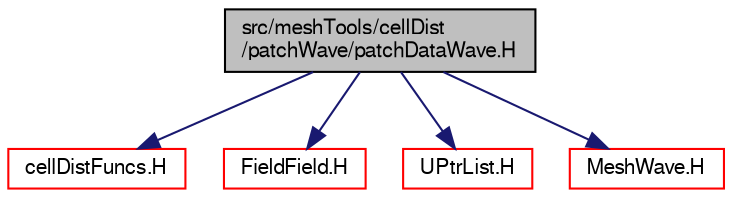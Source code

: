 digraph "src/meshTools/cellDist/patchWave/patchDataWave.H"
{
  bgcolor="transparent";
  edge [fontname="FreeSans",fontsize="10",labelfontname="FreeSans",labelfontsize="10"];
  node [fontname="FreeSans",fontsize="10",shape=record];
  Node0 [label="src/meshTools/cellDist\l/patchWave/patchDataWave.H",height=0.2,width=0.4,color="black", fillcolor="grey75", style="filled", fontcolor="black"];
  Node0 -> Node1 [color="midnightblue",fontsize="10",style="solid",fontname="FreeSans"];
  Node1 [label="cellDistFuncs.H",height=0.2,width=0.4,color="red",URL="$a07430.html"];
  Node0 -> Node153 [color="midnightblue",fontsize="10",style="solid",fontname="FreeSans"];
  Node153 [label="FieldField.H",height=0.2,width=0.4,color="red",URL="$a09473.html"];
  Node0 -> Node159 [color="midnightblue",fontsize="10",style="solid",fontname="FreeSans"];
  Node159 [label="UPtrList.H",height=0.2,width=0.4,color="red",URL="$a08771.html"];
  Node0 -> Node161 [color="midnightblue",fontsize="10",style="solid",fontname="FreeSans"];
  Node161 [label="MeshWave.H",height=0.2,width=0.4,color="red",URL="$a07172.html"];
}

